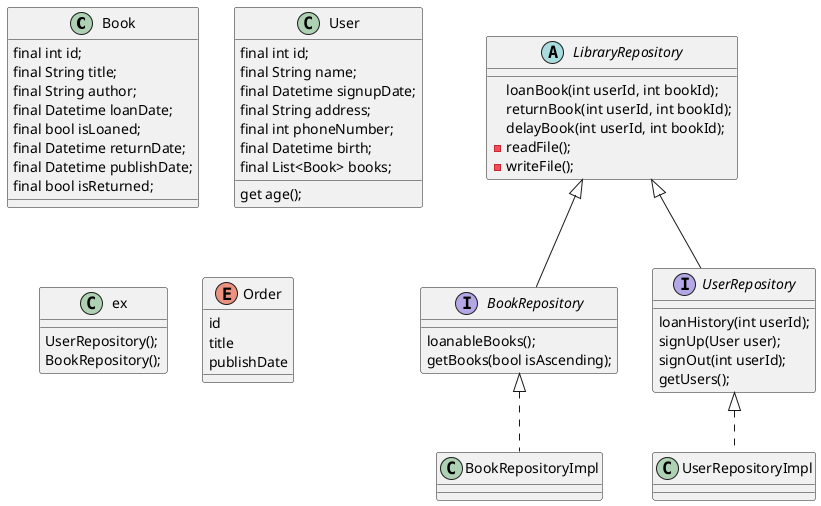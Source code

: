 @startuml
'https://plantuml.com/class-diagram


class Book {
final int id;
final String title;
final String author;
final Datetime loanDate;
final bool isLoaned;
final Datetime returnDate;
final Datetime publishDate;
final bool isReturned;
}

class User {
final int id;
final String name;
final Datetime signupDate;
final String address;
final int phoneNumber;
final Datetime birth;
final List<Book> books;
get age();
}

abstract class LibraryRepository{
loanBook(int userId, int bookId);
returnBook(int userId, int bookId);
delayBook(int userId, int bookId);
-readFile();
-writeFile();
}

interface BookRepository extends LibraryRepository{
loanableBooks();
getBooks(bool isAscending);
}

class BookRepositoryImpl implements BookRepository{}

interface UserRepository extends LibraryRepository{
loanHistory(int userId);
signUp(User user);
signOut(int userId);
getUsers();
}

class UserRepositoryImpl implements UserRepository{}

class ex{
UserRepository();
BookRepository();
}


enum Order {
id
title
publishDate
}


@enduml





//책정보 회원정보 대출이력 대출기간 대출연장여부 반납기한 반납여부
//책 (int Id, 제목, 대출된 날짜, 대출 여부, 예상 반납 날짜, 출간된 날짜, 연장 여부)
//회원 (Id, 이름, 가입날짜, 주소, 연락처, 생일, 나이, 대출한 책)
//북레포지토리 (책대출, 책반납,대출가능한책함수, 출간된순서목록)
//멤버레포지토리 (대출기록저장, 회원가입, 회원탈퇴, 대출연장, 멤버목록)

책대출(대출한다.) 책반납(반납한다.) 책연장(연장한다.) -> 함수
북 멤버(회원가입)
